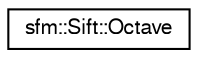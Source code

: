 digraph "Graphical Class Hierarchy"
{
  edge [fontname="FreeSans",fontsize="10",labelfontname="FreeSans",labelfontsize="10"];
  node [fontname="FreeSans",fontsize="10",shape=record];
  rankdir="LR";
  Node0 [label="sfm::Sift::Octave",height=0.2,width=0.4,color="black", fillcolor="white", style="filled",URL="$structsfm_1_1_sift_1_1_octave.html",tooltip="Representation of a SIFT octave. "];
}
